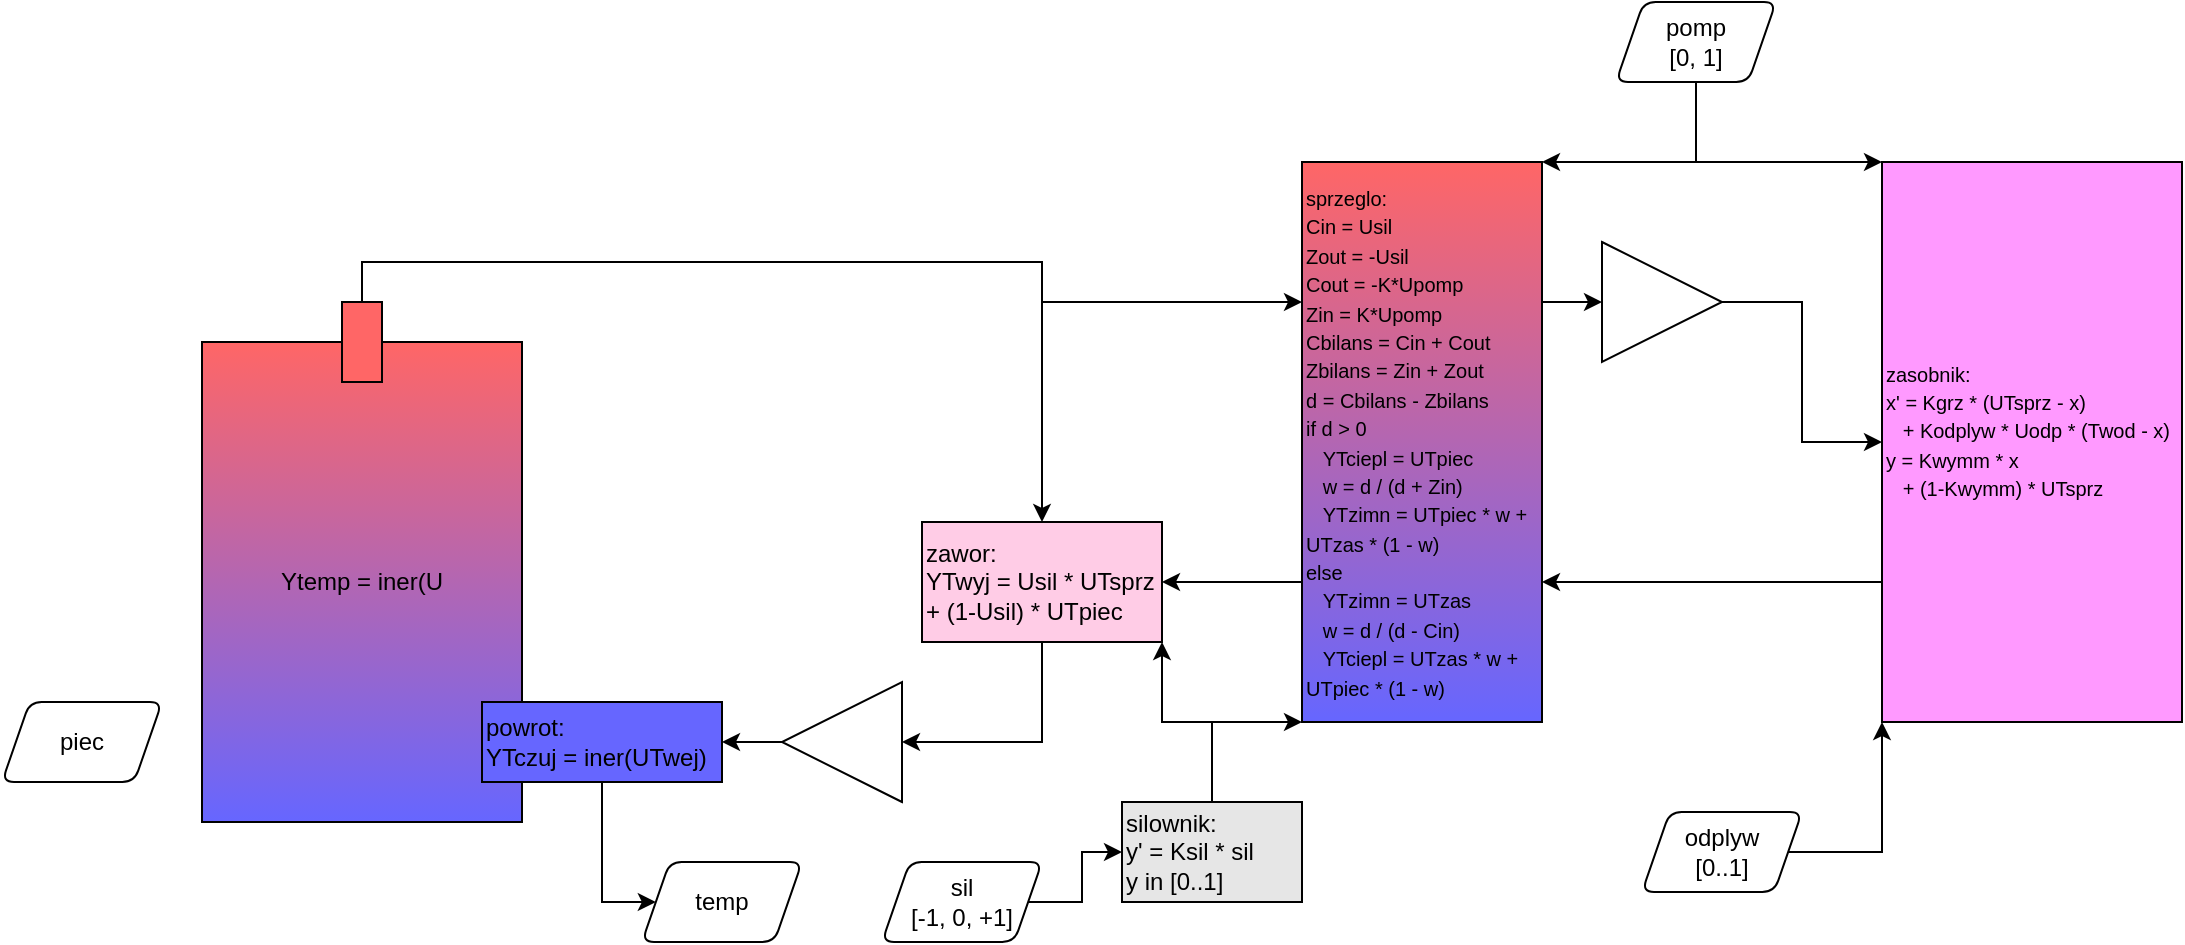 <mxfile version="12.8.4" type="github"><diagram id="a8qm5YuHrImj4eT9IvoD" name="Page-1"><mxGraphModel dx="1550" dy="1579" grid="1" gridSize="10" guides="1" tooltips="1" connect="1" arrows="1" fold="1" page="1" pageScale="1" pageWidth="827" pageHeight="1169" math="0" shadow="0"><root><mxCell id="0"/><mxCell id="1" parent="0"/><mxCell id="HVskGO4853j7q7rBNwDe-10" style="edgeStyle=orthogonalEdgeStyle;rounded=0;orthogonalLoop=1;jettySize=auto;html=1;exitX=0.5;exitY=1;exitDx=0;exitDy=0;entryX=0;entryY=0.5;entryDx=0;entryDy=0;" edge="1" parent="1" source="HVskGO4853j7q7rBNwDe-3" target="HVskGO4853j7q7rBNwDe-24"><mxGeometry relative="1" as="geometry"><mxPoint x="220" y="410" as="targetPoint"/><Array as="points"><mxPoint x="240" y="400"/></Array></mxGeometry></mxCell><mxCell id="HVskGO4853j7q7rBNwDe-2" value="Ytemp = iner(U" style="rounded=0;whiteSpace=wrap;html=1;gradientColor=#6666FF;fillColor=#FF6666;" vertex="1" parent="1"><mxGeometry x="40" y="120" width="160" height="240" as="geometry"/></mxCell><mxCell id="HVskGO4853j7q7rBNwDe-3" value="powrot:&lt;br&gt;YTczuj = iner(UTwej)" style="rounded=0;whiteSpace=wrap;html=1;fillColor=#6666FF;gradientColor=none;align=left;" vertex="1" parent="1"><mxGeometry x="180" y="300" width="120" height="40" as="geometry"/></mxCell><mxCell id="HVskGO4853j7q7rBNwDe-22" style="edgeStyle=orthogonalEdgeStyle;rounded=0;orthogonalLoop=1;jettySize=auto;html=1;exitX=0.5;exitY=0;exitDx=0;exitDy=0;entryX=0.5;entryY=0;entryDx=0;entryDy=0;" edge="1" parent="1" source="HVskGO4853j7q7rBNwDe-4" target="HVskGO4853j7q7rBNwDe-15"><mxGeometry relative="1" as="geometry"><Array as="points"><mxPoint x="120" y="80"/><mxPoint x="460" y="80"/></Array></mxGeometry></mxCell><mxCell id="HVskGO4853j7q7rBNwDe-28" style="edgeStyle=orthogonalEdgeStyle;rounded=0;orthogonalLoop=1;jettySize=auto;html=1;exitX=0.5;exitY=0;exitDx=0;exitDy=0;entryX=0;entryY=0.25;entryDx=0;entryDy=0;" edge="1" parent="1" source="HVskGO4853j7q7rBNwDe-4" target="HVskGO4853j7q7rBNwDe-27"><mxGeometry relative="1" as="geometry"><mxPoint x="589" y="70" as="targetPoint"/><Array as="points"><mxPoint x="120" y="80"/><mxPoint x="460" y="80"/><mxPoint x="460" y="100"/></Array></mxGeometry></mxCell><mxCell id="HVskGO4853j7q7rBNwDe-4" value="" style="rounded=0;whiteSpace=wrap;html=1;fillColor=#FF6666;gradientColor=none;" vertex="1" parent="1"><mxGeometry x="110" y="100" width="20" height="40" as="geometry"/></mxCell><mxCell id="HVskGO4853j7q7rBNwDe-6" value="" style="shape=image;html=1;verticalAlign=top;verticalLabelPosition=bottom;labelBackgroundColor=#ffffff;imageAspect=0;aspect=fixed;image=https://cdn3.iconfinder.com/data/icons/funky/136/Fire-128.png;fillColor=#FF0000;gradientColor=none;" vertex="1" parent="1"><mxGeometry x="40" y="310" width="50" height="50" as="geometry"/></mxCell><mxCell id="HVskGO4853j7q7rBNwDe-21" style="edgeStyle=orthogonalEdgeStyle;rounded=0;orthogonalLoop=1;jettySize=auto;html=1;exitX=1;exitY=0.5;exitDx=0;exitDy=0;entryX=1;entryY=0.5;entryDx=0;entryDy=0;" edge="1" parent="1" source="HVskGO4853j7q7rBNwDe-14" target="HVskGO4853j7q7rBNwDe-3"><mxGeometry relative="1" as="geometry"/></mxCell><mxCell id="HVskGO4853j7q7rBNwDe-14" value="" style="triangle;whiteSpace=wrap;html=1;fillColor=#ffffff;gradientColor=none;align=left;rotation=-180;" vertex="1" parent="1"><mxGeometry x="330" y="290" width="60" height="60" as="geometry"/></mxCell><mxCell id="HVskGO4853j7q7rBNwDe-19" style="edgeStyle=orthogonalEdgeStyle;rounded=0;orthogonalLoop=1;jettySize=auto;html=1;exitX=0.5;exitY=1;exitDx=0;exitDy=0;entryX=0;entryY=0.5;entryDx=0;entryDy=0;" edge="1" parent="1" source="HVskGO4853j7q7rBNwDe-15" target="HVskGO4853j7q7rBNwDe-14"><mxGeometry relative="1" as="geometry"/></mxCell><mxCell id="HVskGO4853j7q7rBNwDe-15" value="zawor:&lt;br&gt;YTwyj = Usil * UTsprz + (1-Usil) * UTpiec" style="rounded=0;whiteSpace=wrap;html=1;fillColor=#FFCCE6;gradientColor=none;align=left;" vertex="1" parent="1"><mxGeometry x="400" y="210" width="120" height="60" as="geometry"/></mxCell><mxCell id="HVskGO4853j7q7rBNwDe-31" style="edgeStyle=orthogonalEdgeStyle;rounded=0;orthogonalLoop=1;jettySize=auto;html=1;exitX=1;exitY=0.5;exitDx=0;exitDy=0;entryX=0;entryY=0.5;entryDx=0;entryDy=0;" edge="1" parent="1" source="HVskGO4853j7q7rBNwDe-17" target="HVskGO4853j7q7rBNwDe-30"><mxGeometry relative="1" as="geometry"/></mxCell><mxCell id="HVskGO4853j7q7rBNwDe-17" value="sil&lt;br&gt;[-1, 0, +1]" style="shape=parallelogram;html=1;strokeWidth=1;perimeter=parallelogramPerimeter;whiteSpace=wrap;rounded=1;arcSize=12;size=0.173;fillColor=#FFFFFF;gradientColor=none;" vertex="1" parent="1"><mxGeometry x="380" y="380" width="80" height="40" as="geometry"/></mxCell><mxCell id="HVskGO4853j7q7rBNwDe-24" value="temp" style="shape=parallelogram;html=1;strokeWidth=1;perimeter=parallelogramPerimeter;whiteSpace=wrap;rounded=1;arcSize=12;size=0.173;fillColor=#FFFFFF;gradientColor=none;" vertex="1" parent="1"><mxGeometry x="260" y="380" width="80" height="40" as="geometry"/></mxCell><mxCell id="HVskGO4853j7q7rBNwDe-26" value="piec" style="shape=parallelogram;html=1;strokeWidth=1;perimeter=parallelogramPerimeter;whiteSpace=wrap;rounded=1;arcSize=12;size=0.173;fillColor=#FFFFFF;gradientColor=none;" vertex="1" parent="1"><mxGeometry x="-60" y="300" width="80" height="40" as="geometry"/></mxCell><mxCell id="HVskGO4853j7q7rBNwDe-29" style="edgeStyle=orthogonalEdgeStyle;rounded=0;orthogonalLoop=1;jettySize=auto;html=1;exitX=0;exitY=0.75;exitDx=0;exitDy=0;entryX=1;entryY=0.5;entryDx=0;entryDy=0;" edge="1" parent="1" source="HVskGO4853j7q7rBNwDe-27" target="HVskGO4853j7q7rBNwDe-15"><mxGeometry relative="1" as="geometry"/></mxCell><mxCell id="HVskGO4853j7q7rBNwDe-37" style="edgeStyle=orthogonalEdgeStyle;rounded=0;orthogonalLoop=1;jettySize=auto;html=1;exitX=1;exitY=0.25;exitDx=0;exitDy=0;entryX=0;entryY=0.5;entryDx=0;entryDy=0;" edge="1" parent="1" source="HVskGO4853j7q7rBNwDe-27" target="HVskGO4853j7q7rBNwDe-36"><mxGeometry relative="1" as="geometry"/></mxCell><mxCell id="HVskGO4853j7q7rBNwDe-27" value="&lt;font style=&quot;font-size: 10px&quot;&gt;sprzeglo:&lt;br&gt;Cin = Usil&lt;br&gt;Zout = -Usil&lt;br&gt;Cout = -K*Upomp&lt;br&gt;Zin = K*Upomp&lt;br&gt;Cbilans = Cin + Cout&lt;br&gt;Zbilans = Zin + Zout&lt;br&gt;d = Cbilans - Zbilans&lt;br&gt;if d &amp;gt; 0&lt;br&gt;&amp;nbsp; &amp;nbsp;YTciepl = UTpiec&lt;br&gt;&amp;nbsp; &amp;nbsp;w = d / (d + Zin)&lt;br&gt;&amp;nbsp; &amp;nbsp;YTzimn = UTpiec * w + UTzas * (1 - w)&lt;br&gt;else&lt;br&gt;&amp;nbsp; &amp;nbsp;YTzimn = UTzas&lt;br&gt;&amp;nbsp; &amp;nbsp;w = d / (d - Cin)&lt;br&gt;&amp;nbsp; &amp;nbsp;YTciepl = UTzas * w + UTpiec * (1 - w)&lt;br&gt;&lt;/font&gt;" style="rounded=0;whiteSpace=wrap;html=1;gradientColor=#6666FF;fillColor=#FF6666;align=left;" vertex="1" parent="1"><mxGeometry x="590" y="30" width="120" height="280" as="geometry"/></mxCell><mxCell id="HVskGO4853j7q7rBNwDe-32" style="edgeStyle=orthogonalEdgeStyle;rounded=0;orthogonalLoop=1;jettySize=auto;html=1;exitX=0.5;exitY=0;exitDx=0;exitDy=0;entryX=1;entryY=1;entryDx=0;entryDy=0;" edge="1" parent="1" source="HVskGO4853j7q7rBNwDe-30" target="HVskGO4853j7q7rBNwDe-15"><mxGeometry relative="1" as="geometry"/></mxCell><mxCell id="HVskGO4853j7q7rBNwDe-33" style="edgeStyle=orthogonalEdgeStyle;rounded=0;orthogonalLoop=1;jettySize=auto;html=1;exitX=0.5;exitY=0;exitDx=0;exitDy=0;entryX=0;entryY=1;entryDx=0;entryDy=0;" edge="1" parent="1" source="HVskGO4853j7q7rBNwDe-30" target="HVskGO4853j7q7rBNwDe-27"><mxGeometry relative="1" as="geometry"><Array as="points"><mxPoint x="545" y="310"/></Array></mxGeometry></mxCell><mxCell id="HVskGO4853j7q7rBNwDe-30" value="silownik:&lt;br&gt;y' = Ksil * sil&lt;br&gt;y in [0..1]" style="rounded=0;whiteSpace=wrap;html=1;fillColor=#E6E6E6;gradientColor=none;align=left;" vertex="1" parent="1"><mxGeometry x="500" y="350" width="90" height="50" as="geometry"/></mxCell><mxCell id="HVskGO4853j7q7rBNwDe-39" style="edgeStyle=orthogonalEdgeStyle;rounded=0;orthogonalLoop=1;jettySize=auto;html=1;exitX=1;exitY=0.5;exitDx=0;exitDy=0;entryX=0;entryY=0.5;entryDx=0;entryDy=0;" edge="1" parent="1" source="HVskGO4853j7q7rBNwDe-36" target="HVskGO4853j7q7rBNwDe-38"><mxGeometry relative="1" as="geometry"/></mxCell><mxCell id="HVskGO4853j7q7rBNwDe-36" value="" style="triangle;whiteSpace=wrap;html=1;fillColor=#ffffff;gradientColor=none;align=left;rotation=0;" vertex="1" parent="1"><mxGeometry x="740" y="70" width="60" height="60" as="geometry"/></mxCell><mxCell id="HVskGO4853j7q7rBNwDe-40" style="edgeStyle=orthogonalEdgeStyle;rounded=0;orthogonalLoop=1;jettySize=auto;html=1;exitX=0;exitY=0.75;exitDx=0;exitDy=0;entryX=1;entryY=0.75;entryDx=0;entryDy=0;" edge="1" parent="1" source="HVskGO4853j7q7rBNwDe-38" target="HVskGO4853j7q7rBNwDe-27"><mxGeometry relative="1" as="geometry"/></mxCell><mxCell id="HVskGO4853j7q7rBNwDe-38" value="&lt;font&gt;&lt;span style=&quot;font-size: 10px&quot;&gt;zasobnik:&lt;/span&gt;&lt;br&gt;&lt;div&gt;&lt;span style=&quot;font-size: 10px&quot;&gt;x' = Kgrz * (UTsprz - x)&lt;/span&gt;&lt;/div&gt;&lt;div&gt;&lt;span style=&quot;font-size: 10px&quot;&gt;&amp;nbsp; &amp;nbsp;+ Kodplyw * Uodp * (Twod - x)&lt;/span&gt;&lt;/div&gt;&lt;div&gt;&lt;span style=&quot;font-size: 10px&quot;&gt;y = Kwymm * x&lt;/span&gt;&lt;/div&gt;&lt;div&gt;&lt;span style=&quot;font-size: 10px&quot;&gt;&amp;nbsp; &amp;nbsp;+ (1-Kwymm) * UTsprz&lt;/span&gt;&lt;/div&gt;&lt;div style=&quot;font-size: 10px&quot;&gt;&lt;br&gt;&lt;/div&gt;&lt;/font&gt;" style="rounded=0;whiteSpace=wrap;html=1;gradientColor=none;fillColor=#FF99FF;align=left;" vertex="1" parent="1"><mxGeometry x="880" y="30" width="150" height="280" as="geometry"/></mxCell><mxCell id="HVskGO4853j7q7rBNwDe-42" style="edgeStyle=orthogonalEdgeStyle;rounded=0;orthogonalLoop=1;jettySize=auto;html=1;exitX=0.5;exitY=1;exitDx=0;exitDy=0;entryX=1;entryY=0;entryDx=0;entryDy=0;" edge="1" parent="1" source="HVskGO4853j7q7rBNwDe-41" target="HVskGO4853j7q7rBNwDe-27"><mxGeometry relative="1" as="geometry"><Array as="points"><mxPoint x="787" y="30"/></Array></mxGeometry></mxCell><mxCell id="HVskGO4853j7q7rBNwDe-43" style="edgeStyle=orthogonalEdgeStyle;rounded=0;orthogonalLoop=1;jettySize=auto;html=1;exitX=0.5;exitY=1;exitDx=0;exitDy=0;entryX=0;entryY=0;entryDx=0;entryDy=0;" edge="1" parent="1" source="HVskGO4853j7q7rBNwDe-41" target="HVskGO4853j7q7rBNwDe-38"><mxGeometry relative="1" as="geometry"><Array as="points"><mxPoint x="787" y="30"/></Array></mxGeometry></mxCell><mxCell id="HVskGO4853j7q7rBNwDe-41" value="pomp&lt;br&gt;[0, 1]" style="shape=parallelogram;html=1;strokeWidth=1;perimeter=parallelogramPerimeter;whiteSpace=wrap;rounded=1;arcSize=12;size=0.173;fillColor=#FFFFFF;gradientColor=none;" vertex="1" parent="1"><mxGeometry x="747" y="-50" width="80" height="40" as="geometry"/></mxCell><mxCell id="HVskGO4853j7q7rBNwDe-45" style="edgeStyle=orthogonalEdgeStyle;rounded=0;orthogonalLoop=1;jettySize=auto;html=1;exitX=1;exitY=0.5;exitDx=0;exitDy=0;entryX=0;entryY=1;entryDx=0;entryDy=0;" edge="1" parent="1" source="HVskGO4853j7q7rBNwDe-44" target="HVskGO4853j7q7rBNwDe-38"><mxGeometry relative="1" as="geometry"/></mxCell><mxCell id="HVskGO4853j7q7rBNwDe-44" value="odplyw&lt;br&gt;[0..1]" style="shape=parallelogram;html=1;strokeWidth=1;perimeter=parallelogramPerimeter;whiteSpace=wrap;rounded=1;arcSize=12;size=0.173;fillColor=#FFFFFF;gradientColor=none;" vertex="1" parent="1"><mxGeometry x="760" y="355" width="80" height="40" as="geometry"/></mxCell></root></mxGraphModel></diagram></mxfile>